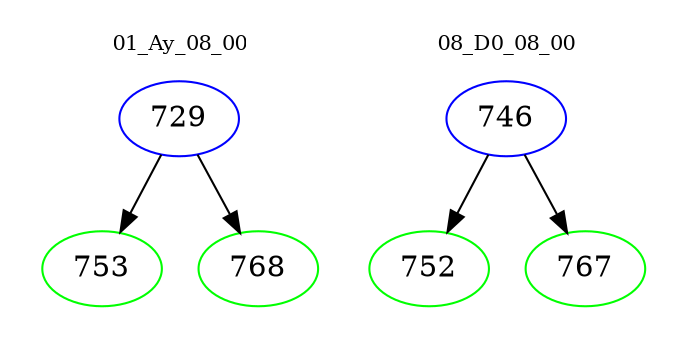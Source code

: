 digraph{
subgraph cluster_0 {
color = white
label = "01_Ay_08_00";
fontsize=10;
T0_729 [label="729", color="blue"]
T0_729 -> T0_753 [color="black"]
T0_753 [label="753", color="green"]
T0_729 -> T0_768 [color="black"]
T0_768 [label="768", color="green"]
}
subgraph cluster_1 {
color = white
label = "08_D0_08_00";
fontsize=10;
T1_746 [label="746", color="blue"]
T1_746 -> T1_752 [color="black"]
T1_752 [label="752", color="green"]
T1_746 -> T1_767 [color="black"]
T1_767 [label="767", color="green"]
}
}
